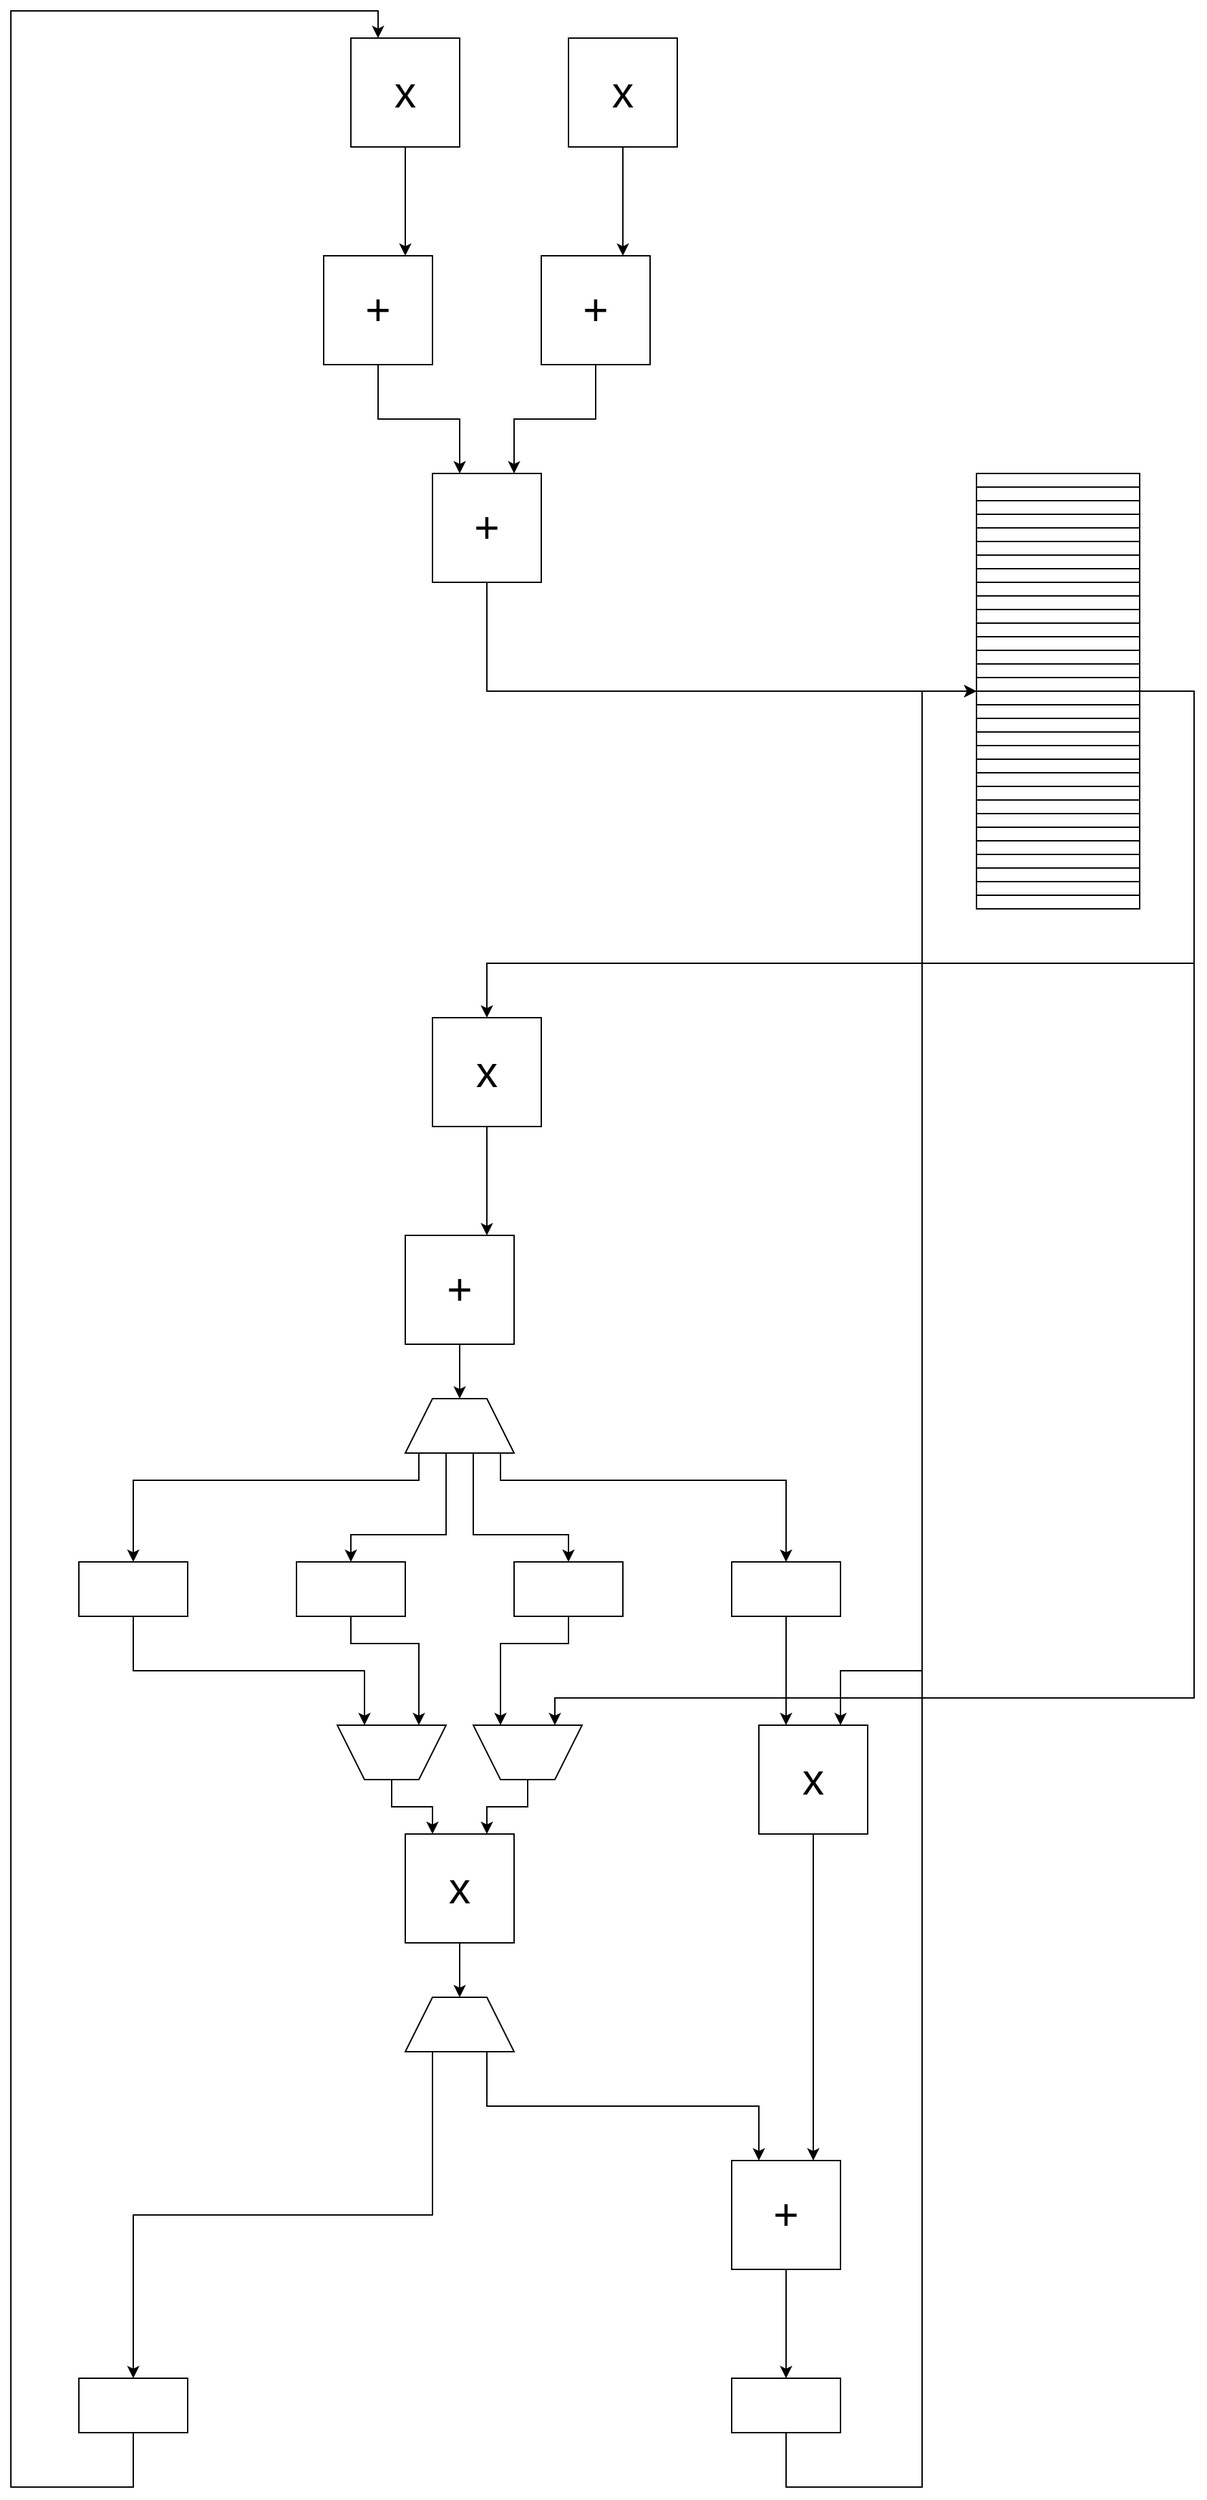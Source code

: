 <mxfile version="24.4.9" type="github">
  <diagram name="Pagina-1" id="fvYqxe4pIWD3eZ9eRgZS">
    <mxGraphModel dx="3585" dy="3034" grid="1" gridSize="10" guides="1" tooltips="1" connect="1" arrows="1" fold="1" page="1" pageScale="1" pageWidth="827" pageHeight="1169" math="0" shadow="0">
      <root>
        <mxCell id="0" />
        <mxCell id="1" parent="0" />
        <mxCell id="ENTtIncBovZt0sLsYfHK-17" style="edgeStyle=orthogonalEdgeStyle;rounded=0;orthogonalLoop=1;jettySize=auto;html=1;entryX=0.75;entryY=0;entryDx=0;entryDy=0;fontSize=32;" edge="1" parent="1" source="ENTtIncBovZt0sLsYfHK-1" target="ENTtIncBovZt0sLsYfHK-13">
          <mxGeometry relative="1" as="geometry" />
        </mxCell>
        <mxCell id="ENTtIncBovZt0sLsYfHK-1" value="x" style="whiteSpace=wrap;html=1;aspect=fixed;fontSize=32;" vertex="1" parent="1">
          <mxGeometry x="260" width="80" height="80" as="geometry" />
        </mxCell>
        <mxCell id="ENTtIncBovZt0sLsYfHK-18" style="edgeStyle=orthogonalEdgeStyle;rounded=0;orthogonalLoop=1;jettySize=auto;html=1;entryX=0.75;entryY=0;entryDx=0;entryDy=0;fontSize=32;" edge="1" parent="1" source="ENTtIncBovZt0sLsYfHK-2" target="ENTtIncBovZt0sLsYfHK-14">
          <mxGeometry relative="1" as="geometry" />
        </mxCell>
        <mxCell id="ENTtIncBovZt0sLsYfHK-2" value="x" style="whiteSpace=wrap;html=1;aspect=fixed;fontSize=32;" vertex="1" parent="1">
          <mxGeometry x="420" width="80" height="80" as="geometry" />
        </mxCell>
        <mxCell id="ENTtIncBovZt0sLsYfHK-19" style="edgeStyle=orthogonalEdgeStyle;rounded=0;orthogonalLoop=1;jettySize=auto;html=1;entryX=0.25;entryY=0;entryDx=0;entryDy=0;fontSize=32;" edge="1" parent="1" source="ENTtIncBovZt0sLsYfHK-13" target="ENTtIncBovZt0sLsYfHK-15">
          <mxGeometry relative="1" as="geometry" />
        </mxCell>
        <mxCell id="ENTtIncBovZt0sLsYfHK-13" value="+" style="whiteSpace=wrap;html=1;aspect=fixed;fontSize=32;" vertex="1" parent="1">
          <mxGeometry x="240" y="160" width="80" height="80" as="geometry" />
        </mxCell>
        <mxCell id="ENTtIncBovZt0sLsYfHK-20" style="edgeStyle=orthogonalEdgeStyle;rounded=0;orthogonalLoop=1;jettySize=auto;html=1;entryX=0.75;entryY=0;entryDx=0;entryDy=0;fontSize=32;" edge="1" parent="1" source="ENTtIncBovZt0sLsYfHK-14" target="ENTtIncBovZt0sLsYfHK-15">
          <mxGeometry relative="1" as="geometry" />
        </mxCell>
        <mxCell id="ENTtIncBovZt0sLsYfHK-14" value="+" style="whiteSpace=wrap;html=1;aspect=fixed;fontSize=32;" vertex="1" parent="1">
          <mxGeometry x="400" y="160" width="80" height="80" as="geometry" />
        </mxCell>
        <mxCell id="ENTtIncBovZt0sLsYfHK-21" style="edgeStyle=orthogonalEdgeStyle;rounded=0;orthogonalLoop=1;jettySize=auto;html=1;entryX=0;entryY=1;entryDx=0;entryDy=0;fontSize=32;" edge="1" parent="1" source="ENTtIncBovZt0sLsYfHK-15" target="ENTtIncBovZt0sLsYfHK-39">
          <mxGeometry relative="1" as="geometry">
            <mxPoint x="600" y="600" as="targetPoint" />
            <Array as="points">
              <mxPoint x="360" y="480" />
            </Array>
          </mxGeometry>
        </mxCell>
        <mxCell id="ENTtIncBovZt0sLsYfHK-15" value="+" style="whiteSpace=wrap;html=1;aspect=fixed;fontSize=32;" vertex="1" parent="1">
          <mxGeometry x="320" y="320" width="80" height="80" as="geometry" />
        </mxCell>
        <mxCell id="ENTtIncBovZt0sLsYfHK-72" style="edgeStyle=orthogonalEdgeStyle;rounded=0;orthogonalLoop=1;jettySize=auto;html=1;entryX=0.75;entryY=0;entryDx=0;entryDy=0;fontSize=32;" edge="1" parent="1" source="ENTtIncBovZt0sLsYfHK-73" target="ENTtIncBovZt0sLsYfHK-74">
          <mxGeometry relative="1" as="geometry" />
        </mxCell>
        <mxCell id="ENTtIncBovZt0sLsYfHK-73" value="x" style="whiteSpace=wrap;html=1;aspect=fixed;fontSize=32;" vertex="1" parent="1">
          <mxGeometry x="320" y="720" width="80" height="80" as="geometry" />
        </mxCell>
        <mxCell id="ENTtIncBovZt0sLsYfHK-113" style="edgeStyle=orthogonalEdgeStyle;rounded=0;orthogonalLoop=1;jettySize=auto;html=1;entryX=0.5;entryY=0;entryDx=0;entryDy=0;fontSize=32;" edge="1" parent="1" source="ENTtIncBovZt0sLsYfHK-74" target="ENTtIncBovZt0sLsYfHK-112">
          <mxGeometry relative="1" as="geometry" />
        </mxCell>
        <mxCell id="ENTtIncBovZt0sLsYfHK-74" value="+" style="whiteSpace=wrap;html=1;aspect=fixed;fontSize=32;" vertex="1" parent="1">
          <mxGeometry x="300" y="880" width="80" height="80" as="geometry" />
        </mxCell>
        <mxCell id="ENTtIncBovZt0sLsYfHK-136" style="edgeStyle=orthogonalEdgeStyle;rounded=0;orthogonalLoop=1;jettySize=auto;html=1;entryX=0.75;entryY=1;entryDx=0;entryDy=0;fontSize=32;" edge="1" parent="1" source="ENTtIncBovZt0sLsYfHK-75" target="ENTtIncBovZt0sLsYfHK-105">
          <mxGeometry relative="1" as="geometry">
            <Array as="points">
              <mxPoint x="100" y="1200" />
              <mxPoint x="270" y="1200" />
            </Array>
          </mxGeometry>
        </mxCell>
        <mxCell id="ENTtIncBovZt0sLsYfHK-75" value="" style="rounded=0;whiteSpace=wrap;html=1;fontSize=32;" vertex="1" parent="1">
          <mxGeometry x="60" y="1120" width="80" height="40" as="geometry" />
        </mxCell>
        <mxCell id="ENTtIncBovZt0sLsYfHK-107" style="edgeStyle=orthogonalEdgeStyle;rounded=0;orthogonalLoop=1;jettySize=auto;html=1;entryX=0.25;entryY=1;entryDx=0;entryDy=0;fontSize=32;" edge="1" parent="1" source="ENTtIncBovZt0sLsYfHK-76" target="ENTtIncBovZt0sLsYfHK-105">
          <mxGeometry relative="1" as="geometry">
            <Array as="points">
              <mxPoint x="260" y="1180" />
              <mxPoint x="310" y="1180" />
            </Array>
          </mxGeometry>
        </mxCell>
        <mxCell id="ENTtIncBovZt0sLsYfHK-76" value="" style="rounded=0;whiteSpace=wrap;html=1;fontSize=32;" vertex="1" parent="1">
          <mxGeometry x="220" y="1120" width="80" height="40" as="geometry" />
        </mxCell>
        <mxCell id="ENTtIncBovZt0sLsYfHK-108" style="edgeStyle=orthogonalEdgeStyle;rounded=0;orthogonalLoop=1;jettySize=auto;html=1;entryX=0.75;entryY=1;entryDx=0;entryDy=0;fontSize=32;" edge="1" parent="1" source="ENTtIncBovZt0sLsYfHK-77" target="ENTtIncBovZt0sLsYfHK-103">
          <mxGeometry relative="1" as="geometry">
            <Array as="points">
              <mxPoint x="420" y="1180" />
              <mxPoint x="370" y="1180" />
            </Array>
          </mxGeometry>
        </mxCell>
        <mxCell id="ENTtIncBovZt0sLsYfHK-77" value="" style="rounded=0;whiteSpace=wrap;html=1;fontSize=32;" vertex="1" parent="1">
          <mxGeometry x="380" y="1120" width="80" height="40" as="geometry" />
        </mxCell>
        <mxCell id="ENTtIncBovZt0sLsYfHK-122" style="edgeStyle=orthogonalEdgeStyle;rounded=0;orthogonalLoop=1;jettySize=auto;html=1;entryX=0.25;entryY=0;entryDx=0;entryDy=0;fontSize=32;" edge="1" parent="1" source="ENTtIncBovZt0sLsYfHK-78" target="ENTtIncBovZt0sLsYfHK-93">
          <mxGeometry relative="1" as="geometry" />
        </mxCell>
        <mxCell id="ENTtIncBovZt0sLsYfHK-78" value="" style="rounded=0;whiteSpace=wrap;html=1;fontSize=32;" vertex="1" parent="1">
          <mxGeometry x="540" y="1120" width="80" height="40" as="geometry" />
        </mxCell>
        <mxCell id="ENTtIncBovZt0sLsYfHK-123" style="edgeStyle=orthogonalEdgeStyle;rounded=0;orthogonalLoop=1;jettySize=auto;html=1;entryX=0.75;entryY=0;entryDx=0;entryDy=0;fontSize=32;" edge="1" parent="1" source="ENTtIncBovZt0sLsYfHK-93" target="ENTtIncBovZt0sLsYfHK-94">
          <mxGeometry relative="1" as="geometry" />
        </mxCell>
        <mxCell id="ENTtIncBovZt0sLsYfHK-93" value="x" style="whiteSpace=wrap;html=1;aspect=fixed;fontSize=32;" vertex="1" parent="1">
          <mxGeometry x="560" y="1240" width="80" height="80" as="geometry" />
        </mxCell>
        <mxCell id="ENTtIncBovZt0sLsYfHK-126" style="edgeStyle=orthogonalEdgeStyle;rounded=0;orthogonalLoop=1;jettySize=auto;html=1;entryX=0.5;entryY=0;entryDx=0;entryDy=0;fontSize=32;" edge="1" parent="1" source="ENTtIncBovZt0sLsYfHK-94" target="ENTtIncBovZt0sLsYfHK-125">
          <mxGeometry relative="1" as="geometry" />
        </mxCell>
        <mxCell id="ENTtIncBovZt0sLsYfHK-94" value="+" style="whiteSpace=wrap;html=1;aspect=fixed;fontSize=32;" vertex="1" parent="1">
          <mxGeometry x="540" y="1560" width="80" height="80" as="geometry" />
        </mxCell>
        <mxCell id="ENTtIncBovZt0sLsYfHK-121" style="edgeStyle=orthogonalEdgeStyle;rounded=0;orthogonalLoop=1;jettySize=auto;html=1;entryX=0.5;entryY=0;entryDx=0;entryDy=0;fontSize=32;" edge="1" parent="1" source="ENTtIncBovZt0sLsYfHK-96" target="ENTtIncBovZt0sLsYfHK-119">
          <mxGeometry relative="1" as="geometry" />
        </mxCell>
        <mxCell id="ENTtIncBovZt0sLsYfHK-96" value="x" style="whiteSpace=wrap;html=1;aspect=fixed;fontSize=32;" vertex="1" parent="1">
          <mxGeometry x="300" y="1320" width="80" height="80" as="geometry" />
        </mxCell>
        <mxCell id="ENTtIncBovZt0sLsYfHK-104" style="edgeStyle=orthogonalEdgeStyle;rounded=0;orthogonalLoop=1;jettySize=auto;html=1;entryX=0.75;entryY=0;entryDx=0;entryDy=0;fontSize=32;" edge="1" parent="1" source="ENTtIncBovZt0sLsYfHK-103" target="ENTtIncBovZt0sLsYfHK-96">
          <mxGeometry relative="1" as="geometry" />
        </mxCell>
        <mxCell id="ENTtIncBovZt0sLsYfHK-103" value="" style="shape=trapezoid;perimeter=trapezoidPerimeter;whiteSpace=wrap;html=1;fixedSize=1;rotation=-180;fontSize=32;" vertex="1" parent="1">
          <mxGeometry x="350" y="1240" width="80" height="40" as="geometry" />
        </mxCell>
        <mxCell id="ENTtIncBovZt0sLsYfHK-106" style="edgeStyle=orthogonalEdgeStyle;rounded=0;orthogonalLoop=1;jettySize=auto;html=1;entryX=0.25;entryY=0;entryDx=0;entryDy=0;fontSize=32;" edge="1" parent="1" source="ENTtIncBovZt0sLsYfHK-105" target="ENTtIncBovZt0sLsYfHK-96">
          <mxGeometry relative="1" as="geometry" />
        </mxCell>
        <mxCell id="ENTtIncBovZt0sLsYfHK-105" value="" style="shape=trapezoid;perimeter=trapezoidPerimeter;whiteSpace=wrap;html=1;fixedSize=1;rotation=-180;fontSize=32;" vertex="1" parent="1">
          <mxGeometry x="250" y="1240" width="80" height="40" as="geometry" />
        </mxCell>
        <mxCell id="ENTtIncBovZt0sLsYfHK-115" style="edgeStyle=orthogonalEdgeStyle;rounded=0;orthogonalLoop=1;jettySize=auto;html=1;exitX=0;exitY=1;exitDx=0;exitDy=0;entryX=0.5;entryY=0;entryDx=0;entryDy=0;fontSize=32;" edge="1" parent="1" source="ENTtIncBovZt0sLsYfHK-112" target="ENTtIncBovZt0sLsYfHK-75">
          <mxGeometry relative="1" as="geometry">
            <Array as="points">
              <mxPoint x="310" y="1040" />
              <mxPoint x="310" y="1060" />
              <mxPoint x="100" y="1060" />
            </Array>
          </mxGeometry>
        </mxCell>
        <mxCell id="ENTtIncBovZt0sLsYfHK-116" style="edgeStyle=orthogonalEdgeStyle;rounded=0;orthogonalLoop=1;jettySize=auto;html=1;exitX=0.25;exitY=1;exitDx=0;exitDy=0;entryX=0.5;entryY=0;entryDx=0;entryDy=0;fontSize=32;" edge="1" parent="1" source="ENTtIncBovZt0sLsYfHK-112" target="ENTtIncBovZt0sLsYfHK-76">
          <mxGeometry relative="1" as="geometry">
            <Array as="points">
              <mxPoint x="330" y="1040" />
              <mxPoint x="330" y="1100" />
              <mxPoint x="260" y="1100" />
            </Array>
          </mxGeometry>
        </mxCell>
        <mxCell id="ENTtIncBovZt0sLsYfHK-117" style="edgeStyle=orthogonalEdgeStyle;rounded=0;orthogonalLoop=1;jettySize=auto;html=1;exitX=0.75;exitY=1;exitDx=0;exitDy=0;entryX=0.5;entryY=0;entryDx=0;entryDy=0;fontSize=32;" edge="1" parent="1" source="ENTtIncBovZt0sLsYfHK-112" target="ENTtIncBovZt0sLsYfHK-77">
          <mxGeometry relative="1" as="geometry">
            <Array as="points">
              <mxPoint x="350" y="1040" />
              <mxPoint x="350" y="1100" />
              <mxPoint x="420" y="1100" />
            </Array>
          </mxGeometry>
        </mxCell>
        <mxCell id="ENTtIncBovZt0sLsYfHK-118" style="edgeStyle=orthogonalEdgeStyle;rounded=0;orthogonalLoop=1;jettySize=auto;html=1;exitX=1;exitY=1;exitDx=0;exitDy=0;entryX=0.5;entryY=0;entryDx=0;entryDy=0;fontSize=32;" edge="1" parent="1" source="ENTtIncBovZt0sLsYfHK-112" target="ENTtIncBovZt0sLsYfHK-78">
          <mxGeometry relative="1" as="geometry">
            <Array as="points">
              <mxPoint x="370" y="1040" />
              <mxPoint x="370" y="1060" />
              <mxPoint x="580" y="1060" />
            </Array>
          </mxGeometry>
        </mxCell>
        <mxCell id="ENTtIncBovZt0sLsYfHK-112" value="" style="shape=trapezoid;perimeter=trapezoidPerimeter;whiteSpace=wrap;html=1;fixedSize=1;rotation=0;fontSize=32;" vertex="1" parent="1">
          <mxGeometry x="300" y="1000" width="80" height="40" as="geometry" />
        </mxCell>
        <mxCell id="ENTtIncBovZt0sLsYfHK-124" style="edgeStyle=orthogonalEdgeStyle;rounded=0;orthogonalLoop=1;jettySize=auto;html=1;exitX=0.75;exitY=1;exitDx=0;exitDy=0;entryX=0.25;entryY=0;entryDx=0;entryDy=0;fontSize=32;" edge="1" parent="1" source="ENTtIncBovZt0sLsYfHK-119" target="ENTtIncBovZt0sLsYfHK-94">
          <mxGeometry relative="1" as="geometry" />
        </mxCell>
        <mxCell id="ENTtIncBovZt0sLsYfHK-138" style="edgeStyle=orthogonalEdgeStyle;rounded=0;orthogonalLoop=1;jettySize=auto;html=1;exitX=0.25;exitY=1;exitDx=0;exitDy=0;fontSize=32;" edge="1" parent="1" source="ENTtIncBovZt0sLsYfHK-119" target="ENTtIncBovZt0sLsYfHK-137">
          <mxGeometry relative="1" as="geometry" />
        </mxCell>
        <mxCell id="ENTtIncBovZt0sLsYfHK-119" value="" style="shape=trapezoid;perimeter=trapezoidPerimeter;whiteSpace=wrap;html=1;fixedSize=1;rotation=0;fontSize=32;" vertex="1" parent="1">
          <mxGeometry x="300" y="1440" width="80" height="40" as="geometry" />
        </mxCell>
        <mxCell id="ENTtIncBovZt0sLsYfHK-127" style="edgeStyle=orthogonalEdgeStyle;rounded=0;orthogonalLoop=1;jettySize=auto;html=1;entryX=0.75;entryY=0;entryDx=0;entryDy=0;fontSize=32;" edge="1" parent="1" source="ENTtIncBovZt0sLsYfHK-125" target="ENTtIncBovZt0sLsYfHK-93">
          <mxGeometry relative="1" as="geometry">
            <Array as="points">
              <mxPoint x="580" y="1800" />
              <mxPoint x="680" y="1800" />
              <mxPoint x="680" y="1200" />
              <mxPoint x="620" y="1200" />
            </Array>
          </mxGeometry>
        </mxCell>
        <mxCell id="ENTtIncBovZt0sLsYfHK-132" style="edgeStyle=orthogonalEdgeStyle;rounded=0;orthogonalLoop=1;jettySize=auto;html=1;entryX=0;entryY=1;entryDx=0;entryDy=0;fontSize=32;" edge="1" parent="1" source="ENTtIncBovZt0sLsYfHK-125" target="ENTtIncBovZt0sLsYfHK-39">
          <mxGeometry relative="1" as="geometry">
            <Array as="points">
              <mxPoint x="580" y="1800" />
              <mxPoint x="680" y="1800" />
              <mxPoint x="680" y="480" />
            </Array>
          </mxGeometry>
        </mxCell>
        <mxCell id="ENTtIncBovZt0sLsYfHK-125" value="" style="rounded=0;whiteSpace=wrap;html=1;fontSize=32;" vertex="1" parent="1">
          <mxGeometry x="540" y="1720" width="80" height="40" as="geometry" />
        </mxCell>
        <mxCell id="ENTtIncBovZt0sLsYfHK-128" value="" style="group;fontSize=32;" vertex="1" connectable="0" parent="1">
          <mxGeometry x="720" y="320" width="120" height="320" as="geometry" />
        </mxCell>
        <mxCell id="ENTtIncBovZt0sLsYfHK-23" value="" style="rounded=0;whiteSpace=wrap;html=1;fontSize=32;" vertex="1" parent="ENTtIncBovZt0sLsYfHK-128">
          <mxGeometry width="120" height="10" as="geometry" />
        </mxCell>
        <mxCell id="ENTtIncBovZt0sLsYfHK-24" value="" style="rounded=0;whiteSpace=wrap;html=1;fontSize=32;" vertex="1" parent="ENTtIncBovZt0sLsYfHK-128">
          <mxGeometry y="10" width="120" height="10" as="geometry" />
        </mxCell>
        <mxCell id="ENTtIncBovZt0sLsYfHK-25" value="" style="rounded=0;whiteSpace=wrap;html=1;fontSize=32;" vertex="1" parent="ENTtIncBovZt0sLsYfHK-128">
          <mxGeometry y="20" width="120" height="10" as="geometry" />
        </mxCell>
        <mxCell id="ENTtIncBovZt0sLsYfHK-26" value="" style="rounded=0;whiteSpace=wrap;html=1;fontSize=32;" vertex="1" parent="ENTtIncBovZt0sLsYfHK-128">
          <mxGeometry y="30" width="120" height="10" as="geometry" />
        </mxCell>
        <mxCell id="ENTtIncBovZt0sLsYfHK-28" value="" style="rounded=0;whiteSpace=wrap;html=1;fontSize=32;" vertex="1" parent="ENTtIncBovZt0sLsYfHK-128">
          <mxGeometry y="40" width="120" height="10" as="geometry" />
        </mxCell>
        <mxCell id="ENTtIncBovZt0sLsYfHK-29" value="" style="rounded=0;whiteSpace=wrap;html=1;fontSize=32;" vertex="1" parent="ENTtIncBovZt0sLsYfHK-128">
          <mxGeometry y="50" width="120" height="10" as="geometry" />
        </mxCell>
        <mxCell id="ENTtIncBovZt0sLsYfHK-30" value="" style="rounded=0;whiteSpace=wrap;html=1;fontSize=32;" vertex="1" parent="ENTtIncBovZt0sLsYfHK-128">
          <mxGeometry y="60" width="120" height="10" as="geometry" />
        </mxCell>
        <mxCell id="ENTtIncBovZt0sLsYfHK-31" value="" style="rounded=0;whiteSpace=wrap;html=1;fontSize=32;" vertex="1" parent="ENTtIncBovZt0sLsYfHK-128">
          <mxGeometry y="70" width="120" height="10" as="geometry" />
        </mxCell>
        <mxCell id="ENTtIncBovZt0sLsYfHK-32" value="" style="rounded=0;whiteSpace=wrap;html=1;fontSize=32;" vertex="1" parent="ENTtIncBovZt0sLsYfHK-128">
          <mxGeometry y="80" width="120" height="10" as="geometry" />
        </mxCell>
        <mxCell id="ENTtIncBovZt0sLsYfHK-33" value="" style="rounded=0;whiteSpace=wrap;html=1;fontSize=32;" vertex="1" parent="ENTtIncBovZt0sLsYfHK-128">
          <mxGeometry y="90" width="120" height="10" as="geometry" />
        </mxCell>
        <mxCell id="ENTtIncBovZt0sLsYfHK-34" value="" style="rounded=0;whiteSpace=wrap;html=1;fontSize=32;" vertex="1" parent="ENTtIncBovZt0sLsYfHK-128">
          <mxGeometry y="100" width="120" height="10" as="geometry" />
        </mxCell>
        <mxCell id="ENTtIncBovZt0sLsYfHK-35" value="" style="rounded=0;whiteSpace=wrap;html=1;fontSize=32;" vertex="1" parent="ENTtIncBovZt0sLsYfHK-128">
          <mxGeometry y="110" width="120" height="10" as="geometry" />
        </mxCell>
        <mxCell id="ENTtIncBovZt0sLsYfHK-36" value="" style="rounded=0;whiteSpace=wrap;html=1;fontSize=32;" vertex="1" parent="ENTtIncBovZt0sLsYfHK-128">
          <mxGeometry y="120" width="120" height="10" as="geometry" />
        </mxCell>
        <mxCell id="ENTtIncBovZt0sLsYfHK-37" value="" style="rounded=0;whiteSpace=wrap;html=1;fontSize=32;" vertex="1" parent="ENTtIncBovZt0sLsYfHK-128">
          <mxGeometry y="130" width="120" height="10" as="geometry" />
        </mxCell>
        <mxCell id="ENTtIncBovZt0sLsYfHK-38" value="" style="rounded=0;whiteSpace=wrap;html=1;fontSize=32;" vertex="1" parent="ENTtIncBovZt0sLsYfHK-128">
          <mxGeometry y="140" width="120" height="10" as="geometry" />
        </mxCell>
        <mxCell id="ENTtIncBovZt0sLsYfHK-39" value="" style="rounded=0;whiteSpace=wrap;html=1;fontSize=32;" vertex="1" parent="ENTtIncBovZt0sLsYfHK-128">
          <mxGeometry y="150" width="120" height="10" as="geometry" />
        </mxCell>
        <mxCell id="ENTtIncBovZt0sLsYfHK-56" value="" style="rounded=0;whiteSpace=wrap;html=1;fontSize=32;" vertex="1" parent="ENTtIncBovZt0sLsYfHK-128">
          <mxGeometry y="160" width="120" height="10" as="geometry" />
        </mxCell>
        <mxCell id="ENTtIncBovZt0sLsYfHK-57" value="" style="rounded=0;whiteSpace=wrap;html=1;fontSize=32;" vertex="1" parent="ENTtIncBovZt0sLsYfHK-128">
          <mxGeometry y="170" width="120" height="10" as="geometry" />
        </mxCell>
        <mxCell id="ENTtIncBovZt0sLsYfHK-58" value="" style="rounded=0;whiteSpace=wrap;html=1;fontSize=32;" vertex="1" parent="ENTtIncBovZt0sLsYfHK-128">
          <mxGeometry y="180" width="120" height="10" as="geometry" />
        </mxCell>
        <mxCell id="ENTtIncBovZt0sLsYfHK-59" value="" style="rounded=0;whiteSpace=wrap;html=1;fontSize=32;" vertex="1" parent="ENTtIncBovZt0sLsYfHK-128">
          <mxGeometry y="190" width="120" height="10" as="geometry" />
        </mxCell>
        <mxCell id="ENTtIncBovZt0sLsYfHK-60" value="" style="rounded=0;whiteSpace=wrap;html=1;fontSize=32;" vertex="1" parent="ENTtIncBovZt0sLsYfHK-128">
          <mxGeometry y="200" width="120" height="10" as="geometry" />
        </mxCell>
        <mxCell id="ENTtIncBovZt0sLsYfHK-61" value="" style="rounded=0;whiteSpace=wrap;html=1;fontSize=32;" vertex="1" parent="ENTtIncBovZt0sLsYfHK-128">
          <mxGeometry y="210" width="120" height="10" as="geometry" />
        </mxCell>
        <mxCell id="ENTtIncBovZt0sLsYfHK-62" value="" style="rounded=0;whiteSpace=wrap;html=1;fontSize=32;" vertex="1" parent="ENTtIncBovZt0sLsYfHK-128">
          <mxGeometry y="220" width="120" height="10" as="geometry" />
        </mxCell>
        <mxCell id="ENTtIncBovZt0sLsYfHK-63" value="" style="rounded=0;whiteSpace=wrap;html=1;fontSize=32;" vertex="1" parent="ENTtIncBovZt0sLsYfHK-128">
          <mxGeometry y="230" width="120" height="10" as="geometry" />
        </mxCell>
        <mxCell id="ENTtIncBovZt0sLsYfHK-64" value="" style="rounded=0;whiteSpace=wrap;html=1;fontSize=32;" vertex="1" parent="ENTtIncBovZt0sLsYfHK-128">
          <mxGeometry y="240" width="120" height="10" as="geometry" />
        </mxCell>
        <mxCell id="ENTtIncBovZt0sLsYfHK-65" value="" style="rounded=0;whiteSpace=wrap;html=1;fontSize=32;" vertex="1" parent="ENTtIncBovZt0sLsYfHK-128">
          <mxGeometry y="250" width="120" height="10" as="geometry" />
        </mxCell>
        <mxCell id="ENTtIncBovZt0sLsYfHK-66" value="" style="rounded=0;whiteSpace=wrap;html=1;fontSize=32;" vertex="1" parent="ENTtIncBovZt0sLsYfHK-128">
          <mxGeometry y="260" width="120" height="10" as="geometry" />
        </mxCell>
        <mxCell id="ENTtIncBovZt0sLsYfHK-67" value="" style="rounded=0;whiteSpace=wrap;html=1;fontSize=32;" vertex="1" parent="ENTtIncBovZt0sLsYfHK-128">
          <mxGeometry y="270" width="120" height="10" as="geometry" />
        </mxCell>
        <mxCell id="ENTtIncBovZt0sLsYfHK-68" value="" style="rounded=0;whiteSpace=wrap;html=1;fontSize=32;" vertex="1" parent="ENTtIncBovZt0sLsYfHK-128">
          <mxGeometry y="280" width="120" height="10" as="geometry" />
        </mxCell>
        <mxCell id="ENTtIncBovZt0sLsYfHK-69" value="" style="rounded=0;whiteSpace=wrap;html=1;fontSize=32;" vertex="1" parent="ENTtIncBovZt0sLsYfHK-128">
          <mxGeometry y="290" width="120" height="10" as="geometry" />
        </mxCell>
        <mxCell id="ENTtIncBovZt0sLsYfHK-70" value="" style="rounded=0;whiteSpace=wrap;html=1;fontSize=32;" vertex="1" parent="ENTtIncBovZt0sLsYfHK-128">
          <mxGeometry y="300" width="120" height="10" as="geometry" />
        </mxCell>
        <mxCell id="ENTtIncBovZt0sLsYfHK-71" value="" style="rounded=0;whiteSpace=wrap;html=1;fontSize=32;" vertex="1" parent="ENTtIncBovZt0sLsYfHK-128">
          <mxGeometry y="310" width="120" height="10" as="geometry" />
        </mxCell>
        <mxCell id="ENTtIncBovZt0sLsYfHK-133" style="edgeStyle=orthogonalEdgeStyle;rounded=0;orthogonalLoop=1;jettySize=auto;html=1;entryX=0.5;entryY=0;entryDx=0;entryDy=0;fontSize=32;" edge="1" parent="1" source="ENTtIncBovZt0sLsYfHK-39" target="ENTtIncBovZt0sLsYfHK-73">
          <mxGeometry relative="1" as="geometry">
            <Array as="points">
              <mxPoint x="880" y="480" />
              <mxPoint x="880" y="680" />
              <mxPoint x="360" y="680" />
            </Array>
          </mxGeometry>
        </mxCell>
        <mxCell id="ENTtIncBovZt0sLsYfHK-135" style="edgeStyle=orthogonalEdgeStyle;rounded=0;orthogonalLoop=1;jettySize=auto;html=1;entryX=0.25;entryY=1;entryDx=0;entryDy=0;fontSize=32;" edge="1" parent="1" source="ENTtIncBovZt0sLsYfHK-56" target="ENTtIncBovZt0sLsYfHK-103">
          <mxGeometry relative="1" as="geometry">
            <Array as="points">
              <mxPoint x="880" y="480" />
              <mxPoint x="880" y="1220" />
              <mxPoint x="410" y="1220" />
            </Array>
          </mxGeometry>
        </mxCell>
        <mxCell id="ENTtIncBovZt0sLsYfHK-139" style="edgeStyle=orthogonalEdgeStyle;rounded=0;orthogonalLoop=1;jettySize=auto;html=1;entryX=0.25;entryY=0;entryDx=0;entryDy=0;fontSize=32;" edge="1" parent="1" source="ENTtIncBovZt0sLsYfHK-137" target="ENTtIncBovZt0sLsYfHK-1">
          <mxGeometry relative="1" as="geometry">
            <Array as="points">
              <mxPoint x="100" y="1800" />
              <mxPoint x="10" y="1800" />
              <mxPoint x="10" y="-20" />
              <mxPoint x="280" y="-20" />
            </Array>
          </mxGeometry>
        </mxCell>
        <mxCell id="ENTtIncBovZt0sLsYfHK-137" value="" style="rounded=0;whiteSpace=wrap;html=1;fontSize=32;" vertex="1" parent="1">
          <mxGeometry x="60" y="1720" width="80" height="40" as="geometry" />
        </mxCell>
      </root>
    </mxGraphModel>
  </diagram>
</mxfile>

